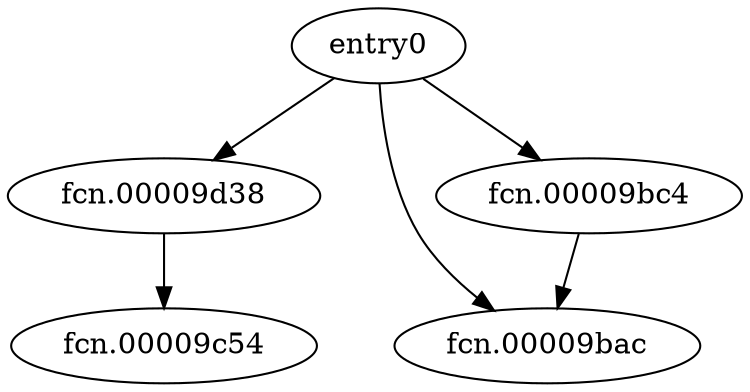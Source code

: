 digraph code {
  "0x00009b64" [label="entry0"];
  "0x00009b64" -> "0x00009d38";
  "0x00009d38" [label="fcn.00009d38"];
  "0x00009b64" -> "0x00009bac";
  "0x00009bac" [label="fcn.00009bac"];
  "0x00009b64" -> "0x00009bc4";
  "0x00009bc4" [label="fcn.00009bc4"];
  "0x00009d38" [label="fcn.00009d38"];
  "0x00009d38" -> "0x00009c54";
  "0x00009c54" [label="fcn.00009c54"];
  "0x00009bc4" [label="fcn.00009bc4"];
  "0x00009bc4" -> "0x00009bac";
  "0x00009bac" [label="fcn.00009bac"];
}